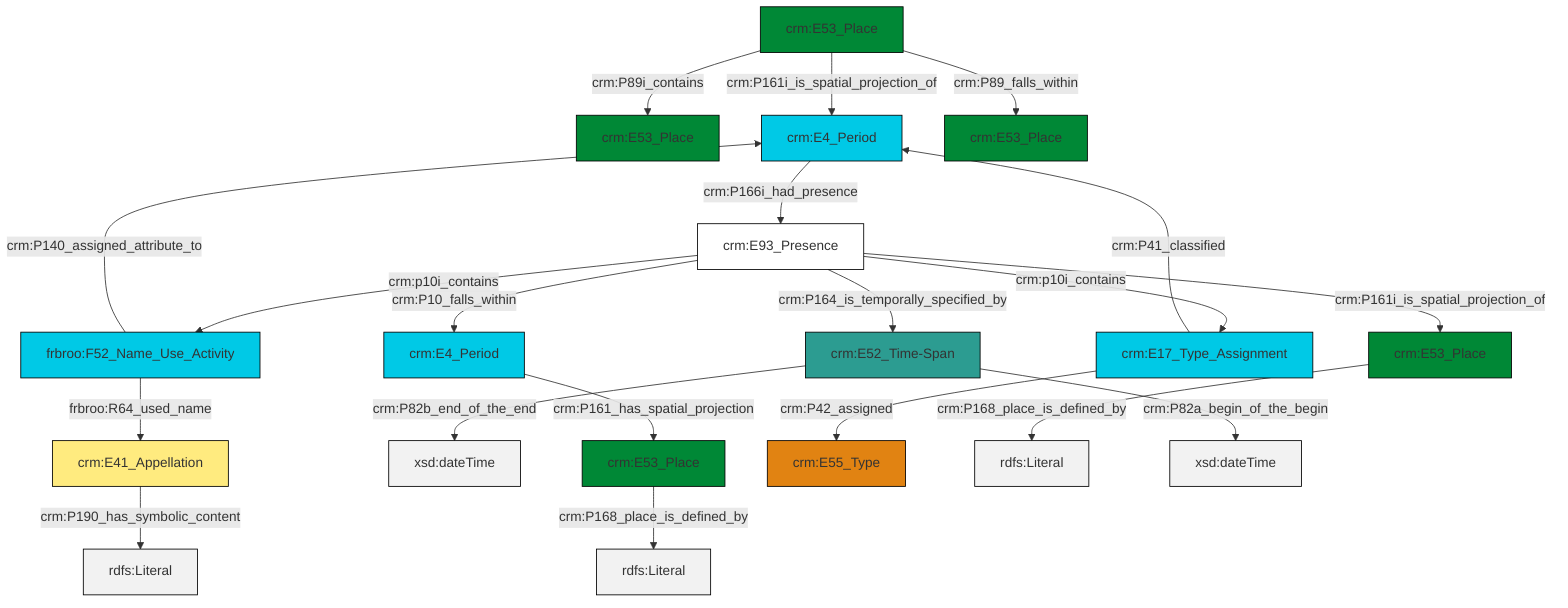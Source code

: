 graph TD
classDef Literal fill:#f2f2f2,stroke:#000000;
classDef CRM_Entity fill:#FFFFFF,stroke:#000000;
classDef Temporal_Entity fill:#00C9E6, stroke:#000000;
classDef Type fill:#E18312, stroke:#000000;
classDef Time-Span fill:#2C9C91, stroke:#000000;
classDef Appellation fill:#FFEB7F, stroke:#000000;
classDef Place fill:#008836, stroke:#000000;
classDef Persistent_Item fill:#B266B2, stroke:#000000;
classDef Conceptual_Object fill:#FFD700, stroke:#000000;
classDef Physical_Thing fill:#D2B48C, stroke:#000000;
classDef Actor fill:#f58aad, stroke:#000000;
classDef PC_Classes fill:#4ce600, stroke:#000000;
classDef Multi fill:#cccccc,stroke:#000000;

4["crm:E17_Type_Assignment"]:::Temporal_Entity -->|crm:P41_classified| 2["crm:E4_Period"]:::Temporal_Entity
7["crm:E52_Time-Span"]:::Time-Span -->|crm:P82b_end_of_the_end| 8[xsd:dateTime]:::Literal
9["crm:E93_Presence"]:::CRM_Entity -->|crm:p10i_contains| 10["frbroo:F52_Name_Use_Activity"]:::Temporal_Entity
9["crm:E93_Presence"]:::CRM_Entity -->|crm:P164_is_temporally_specified_by| 7["crm:E52_Time-Span"]:::Time-Span
13["crm:E41_Appellation"]:::Appellation -->|crm:P190_has_symbolic_content| 14[rdfs:Literal]:::Literal
4["crm:E17_Type_Assignment"]:::Temporal_Entity -->|crm:P42_assigned| 19["crm:E55_Type"]:::Type
5["crm:E53_Place"]:::Place -->|crm:P168_place_is_defined_by| 21[rdfs:Literal]:::Literal
9["crm:E93_Presence"]:::CRM_Entity -->|crm:p10i_contains| 4["crm:E17_Type_Assignment"]:::Temporal_Entity
23["crm:E53_Place"]:::Place -->|crm:P168_place_is_defined_by| 24[rdfs:Literal]:::Literal
26["crm:E53_Place"]:::Place -->|crm:P89i_contains| 0["crm:E53_Place"]:::Place
10["frbroo:F52_Name_Use_Activity"]:::Temporal_Entity -->|crm:P140_assigned_attribute_to| 2["crm:E4_Period"]:::Temporal_Entity
9["crm:E93_Presence"]:::CRM_Entity -->|crm:P161i_is_spatial_projection_of| 23["crm:E53_Place"]:::Place
7["crm:E52_Time-Span"]:::Time-Span -->|crm:P82a_begin_of_the_begin| 27[xsd:dateTime]:::Literal
26["crm:E53_Place"]:::Place -->|crm:P161i_is_spatial_projection_of| 2["crm:E4_Period"]:::Temporal_Entity
17["crm:E4_Period"]:::Temporal_Entity -->|crm:P161_has_spatial_projection| 5["crm:E53_Place"]:::Place
10["frbroo:F52_Name_Use_Activity"]:::Temporal_Entity -->|frbroo:R64_used_name| 13["crm:E41_Appellation"]:::Appellation
26["crm:E53_Place"]:::Place -->|crm:P89_falls_within| 15["crm:E53_Place"]:::Place
9["crm:E93_Presence"]:::CRM_Entity -->|crm:P10_falls_within| 17["crm:E4_Period"]:::Temporal_Entity
2["crm:E4_Period"]:::Temporal_Entity -->|crm:P166i_had_presence| 9["crm:E93_Presence"]:::CRM_Entity
